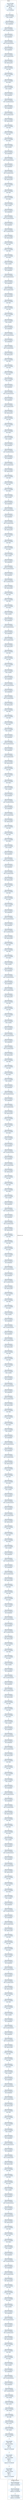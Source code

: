 digraph CLVizulayer {
compound=true
node [style=filled]
subgraph cluster_0 {
label = "clFinish()";
node_0[label="clEnqueueWriteBuffer\n
blocking = False\n
buffer = 0x71c044007b40\n
offset = 0\n
size = 28672\n
ptr = 0x71c045052080", color="aliceblue"];
node_1[label="clEnqueueNDRangeKernel\n
cl_kernel = 0x71c044005f30\n
name = in_transform", color="aliceblue"];
node_2[label="clEnqueueNDRangeKernel\n
cl_kernel = 0x71c044006110\n
name = XgemmBatched", color="aliceblue"];
node_3[label="clEnqueueNDRangeKernel\n
cl_kernel = 0x71c044006540\n
name = out_transform_fused_bn_in", color="aliceblue"];
node_4[label="clEnqueueNDRangeKernel\n
cl_kernel = 0x71c044006110\n
name = XgemmBatched", color="aliceblue"];
node_5[label="clEnqueueNDRangeKernel\n
cl_kernel = 0x71c044006540\n
name = out_transform_fused_bn_in", color="aliceblue"];
node_6[label="clEnqueueNDRangeKernel\n
cl_kernel = 0x71c044006110\n
name = XgemmBatched", color="aliceblue"];
node_7[label="clEnqueueNDRangeKernel\n
cl_kernel = 0x71c044006320\n
name = out_transform_fused_bn", color="aliceblue"];
node_8[label="clEnqueueNDRangeKernel\n
cl_kernel = 0x71c044006810\n
name = global_avg_pooling", color="aliceblue"];
node_9[label="clEnqueueNDRangeKernel\n
cl_kernel = 0x71c044006da0\n
name = Xgemv", color="aliceblue"];
node_10[label="clEnqueueNDRangeKernel\n
cl_kernel = 0x71c044006da0\n
name = Xgemv", color="aliceblue"];
node_11[label="clEnqueueNDRangeKernel\n
cl_kernel = 0x71c044006990\n
name = apply_se", color="aliceblue"];
node_12[label="clEnqueueNDRangeKernel\n
cl_kernel = 0x71c044005f30\n
name = in_transform", color="aliceblue"];
node_13[label="clEnqueueNDRangeKernel\n
cl_kernel = 0x71c044006110\n
name = XgemmBatched", color="aliceblue"];
node_14[label="clEnqueueNDRangeKernel\n
cl_kernel = 0x71c044006540\n
name = out_transform_fused_bn_in", color="aliceblue"];
node_15[label="clEnqueueNDRangeKernel\n
cl_kernel = 0x71c044006110\n
name = XgemmBatched", color="aliceblue"];
node_16[label="clEnqueueNDRangeKernel\n
cl_kernel = 0x71c044006320\n
name = out_transform_fused_bn", color="aliceblue"];
node_17[label="clEnqueueNDRangeKernel\n
cl_kernel = 0x71c044006810\n
name = global_avg_pooling", color="aliceblue"];
node_18[label="clEnqueueNDRangeKernel\n
cl_kernel = 0x71c044006da0\n
name = Xgemv", color="aliceblue"];
node_19[label="clEnqueueNDRangeKernel\n
cl_kernel = 0x71c044006da0\n
name = Xgemv", color="aliceblue"];
node_20[label="clEnqueueNDRangeKernel\n
cl_kernel = 0x71c044006990\n
name = apply_se", color="aliceblue"];
node_21[label="clEnqueueNDRangeKernel\n
cl_kernel = 0x71c044005f30\n
name = in_transform", color="aliceblue"];
node_22[label="clEnqueueNDRangeKernel\n
cl_kernel = 0x71c044006110\n
name = XgemmBatched", color="aliceblue"];
node_23[label="clEnqueueNDRangeKernel\n
cl_kernel = 0x71c044006540\n
name = out_transform_fused_bn_in", color="aliceblue"];
node_24[label="clEnqueueNDRangeKernel\n
cl_kernel = 0x71c044006110\n
name = XgemmBatched", color="aliceblue"];
node_25[label="clEnqueueNDRangeKernel\n
cl_kernel = 0x71c044006320\n
name = out_transform_fused_bn", color="aliceblue"];
node_26[label="clEnqueueNDRangeKernel\n
cl_kernel = 0x71c044006810\n
name = global_avg_pooling", color="aliceblue"];
node_27[label="clEnqueueNDRangeKernel\n
cl_kernel = 0x71c044006da0\n
name = Xgemv", color="aliceblue"];
node_28[label="clEnqueueNDRangeKernel\n
cl_kernel = 0x71c044006da0\n
name = Xgemv", color="aliceblue"];
node_29[label="clEnqueueNDRangeKernel\n
cl_kernel = 0x71c044006990\n
name = apply_se", color="aliceblue"];
node_30[label="clEnqueueNDRangeKernel\n
cl_kernel = 0x71c044005f30\n
name = in_transform", color="aliceblue"];
node_31[label="clEnqueueNDRangeKernel\n
cl_kernel = 0x71c044006110\n
name = XgemmBatched", color="aliceblue"];
node_32[label="clEnqueueNDRangeKernel\n
cl_kernel = 0x71c044006540\n
name = out_transform_fused_bn_in", color="aliceblue"];
node_33[label="clEnqueueNDRangeKernel\n
cl_kernel = 0x71c044006110\n
name = XgemmBatched", color="aliceblue"];
node_34[label="clEnqueueNDRangeKernel\n
cl_kernel = 0x71c044006320\n
name = out_transform_fused_bn", color="aliceblue"];
node_35[label="clEnqueueNDRangeKernel\n
cl_kernel = 0x71c044006810\n
name = global_avg_pooling", color="aliceblue"];
node_36[label="clEnqueueNDRangeKernel\n
cl_kernel = 0x71c044006da0\n
name = Xgemv", color="aliceblue"];
node_37[label="clEnqueueNDRangeKernel\n
cl_kernel = 0x71c044006da0\n
name = Xgemv", color="aliceblue"];
node_38[label="clEnqueueNDRangeKernel\n
cl_kernel = 0x71c044006990\n
name = apply_se", color="aliceblue"];
node_39[label="clEnqueueNDRangeKernel\n
cl_kernel = 0x71c044005f30\n
name = in_transform", color="aliceblue"];
node_40[label="clEnqueueNDRangeKernel\n
cl_kernel = 0x71c044006110\n
name = XgemmBatched", color="aliceblue"];
node_41[label="clEnqueueNDRangeKernel\n
cl_kernel = 0x71c044006540\n
name = out_transform_fused_bn_in", color="aliceblue"];
node_42[label="clEnqueueNDRangeKernel\n
cl_kernel = 0x71c044006110\n
name = XgemmBatched", color="aliceblue"];
node_43[label="clEnqueueNDRangeKernel\n
cl_kernel = 0x71c044006320\n
name = out_transform_fused_bn", color="aliceblue"];
node_44[label="clEnqueueNDRangeKernel\n
cl_kernel = 0x71c044006810\n
name = global_avg_pooling", color="aliceblue"];
node_45[label="clEnqueueNDRangeKernel\n
cl_kernel = 0x71c044006da0\n
name = Xgemv", color="aliceblue"];
node_46[label="clEnqueueNDRangeKernel\n
cl_kernel = 0x71c044006da0\n
name = Xgemv", color="aliceblue"];
node_47[label="clEnqueueNDRangeKernel\n
cl_kernel = 0x71c044006990\n
name = apply_se", color="aliceblue"];
node_48[label="clEnqueueNDRangeKernel\n
cl_kernel = 0x71c044005f30\n
name = in_transform", color="aliceblue"];
node_49[label="clEnqueueNDRangeKernel\n
cl_kernel = 0x71c044006110\n
name = XgemmBatched", color="aliceblue"];
node_50[label="clEnqueueNDRangeKernel\n
cl_kernel = 0x71c044006540\n
name = out_transform_fused_bn_in", color="aliceblue"];
node_51[label="clEnqueueNDRangeKernel\n
cl_kernel = 0x71c044006110\n
name = XgemmBatched", color="aliceblue"];
node_52[label="clEnqueueNDRangeKernel\n
cl_kernel = 0x71c044006320\n
name = out_transform_fused_bn", color="aliceblue"];
node_53[label="clEnqueueNDRangeKernel\n
cl_kernel = 0x71c044006810\n
name = global_avg_pooling", color="aliceblue"];
node_54[label="clEnqueueNDRangeKernel\n
cl_kernel = 0x71c044006da0\n
name = Xgemv", color="aliceblue"];
node_55[label="clEnqueueNDRangeKernel\n
cl_kernel = 0x71c044006da0\n
name = Xgemv", color="aliceblue"];
node_56[label="clEnqueueNDRangeKernel\n
cl_kernel = 0x71c044006990\n
name = apply_se", color="aliceblue"];
node_57[label="clEnqueueNDRangeKernel\n
cl_kernel = 0x71c044005f30\n
name = in_transform", color="aliceblue"];
node_58[label="clEnqueueNDRangeKernel\n
cl_kernel = 0x71c044006110\n
name = XgemmBatched", color="aliceblue"];
node_59[label="clEnqueueNDRangeKernel\n
cl_kernel = 0x71c044006540\n
name = out_transform_fused_bn_in", color="aliceblue"];
node_60[label="clEnqueueNDRangeKernel\n
cl_kernel = 0x71c044006110\n
name = XgemmBatched", color="aliceblue"];
node_61[label="clEnqueueNDRangeKernel\n
cl_kernel = 0x71c044006320\n
name = out_transform_fused_bn", color="aliceblue"];
node_62[label="clEnqueueNDRangeKernel\n
cl_kernel = 0x71c044006810\n
name = global_avg_pooling", color="aliceblue"];
node_63[label="clEnqueueNDRangeKernel\n
cl_kernel = 0x71c044006da0\n
name = Xgemv", color="aliceblue"];
node_64[label="clEnqueueNDRangeKernel\n
cl_kernel = 0x71c044006da0\n
name = Xgemv", color="aliceblue"];
node_65[label="clEnqueueNDRangeKernel\n
cl_kernel = 0x71c044006990\n
name = apply_se", color="aliceblue"];
node_66[label="clEnqueueNDRangeKernel\n
cl_kernel = 0x71c044005f30\n
name = in_transform", color="aliceblue"];
node_67[label="clEnqueueNDRangeKernel\n
cl_kernel = 0x71c044006110\n
name = XgemmBatched", color="aliceblue"];
node_68[label="clEnqueueNDRangeKernel\n
cl_kernel = 0x71c044006540\n
name = out_transform_fused_bn_in", color="aliceblue"];
node_69[label="clEnqueueNDRangeKernel\n
cl_kernel = 0x71c044006110\n
name = XgemmBatched", color="aliceblue"];
node_70[label="clEnqueueNDRangeKernel\n
cl_kernel = 0x71c044006320\n
name = out_transform_fused_bn", color="aliceblue"];
node_71[label="clEnqueueNDRangeKernel\n
cl_kernel = 0x71c044006810\n
name = global_avg_pooling", color="aliceblue"];
node_72[label="clEnqueueNDRangeKernel\n
cl_kernel = 0x71c044006da0\n
name = Xgemv", color="aliceblue"];
node_73[label="clEnqueueNDRangeKernel\n
cl_kernel = 0x71c044006da0\n
name = Xgemv", color="aliceblue"];
node_74[label="clEnqueueNDRangeKernel\n
cl_kernel = 0x71c044006990\n
name = apply_se", color="aliceblue"];
node_75[label="clEnqueueNDRangeKernel\n
cl_kernel = 0x71c044005f30\n
name = in_transform", color="aliceblue"];
node_76[label="clEnqueueNDRangeKernel\n
cl_kernel = 0x71c044006110\n
name = XgemmBatched", color="aliceblue"];
node_77[label="clEnqueueNDRangeKernel\n
cl_kernel = 0x71c044006540\n
name = out_transform_fused_bn_in", color="aliceblue"];
node_78[label="clEnqueueNDRangeKernel\n
cl_kernel = 0x71c044006110\n
name = XgemmBatched", color="aliceblue"];
node_79[label="clEnqueueNDRangeKernel\n
cl_kernel = 0x71c044006320\n
name = out_transform_fused_bn", color="aliceblue"];
node_80[label="clEnqueueNDRangeKernel\n
cl_kernel = 0x71c044006810\n
name = global_avg_pooling", color="aliceblue"];
node_81[label="clEnqueueNDRangeKernel\n
cl_kernel = 0x71c044006da0\n
name = Xgemv", color="aliceblue"];
node_82[label="clEnqueueNDRangeKernel\n
cl_kernel = 0x71c044006da0\n
name = Xgemv", color="aliceblue"];
node_83[label="clEnqueueNDRangeKernel\n
cl_kernel = 0x71c044006990\n
name = apply_se", color="aliceblue"];
node_84[label="clEnqueueNDRangeKernel\n
cl_kernel = 0x71c044005f30\n
name = in_transform", color="aliceblue"];
node_85[label="clEnqueueNDRangeKernel\n
cl_kernel = 0x71c044006110\n
name = XgemmBatched", color="aliceblue"];
node_86[label="clEnqueueNDRangeKernel\n
cl_kernel = 0x71c044006540\n
name = out_transform_fused_bn_in", color="aliceblue"];
node_87[label="clEnqueueNDRangeKernel\n
cl_kernel = 0x71c044006110\n
name = XgemmBatched", color="aliceblue"];
node_88[label="clEnqueueNDRangeKernel\n
cl_kernel = 0x71c044006320\n
name = out_transform_fused_bn", color="aliceblue"];
node_89[label="clEnqueueNDRangeKernel\n
cl_kernel = 0x71c044006810\n
name = global_avg_pooling", color="aliceblue"];
node_90[label="clEnqueueNDRangeKernel\n
cl_kernel = 0x71c044006da0\n
name = Xgemv", color="aliceblue"];
node_91[label="clEnqueueNDRangeKernel\n
cl_kernel = 0x71c044006da0\n
name = Xgemv", color="aliceblue"];
node_92[label="clEnqueueNDRangeKernel\n
cl_kernel = 0x71c044006990\n
name = apply_se", color="aliceblue"];
node_93[label="clEnqueueNDRangeKernel\n
cl_kernel = 0x71c044005f30\n
name = in_transform", color="aliceblue"];
node_94[label="clEnqueueNDRangeKernel\n
cl_kernel = 0x71c044006110\n
name = XgemmBatched", color="aliceblue"];
node_95[label="clEnqueueNDRangeKernel\n
cl_kernel = 0x71c044006540\n
name = out_transform_fused_bn_in", color="aliceblue"];
node_96[label="clEnqueueNDRangeKernel\n
cl_kernel = 0x71c044006110\n
name = XgemmBatched", color="aliceblue"];
node_97[label="clEnqueueNDRangeKernel\n
cl_kernel = 0x71c044006320\n
name = out_transform_fused_bn", color="aliceblue"];
node_98[label="clEnqueueNDRangeKernel\n
cl_kernel = 0x71c044006810\n
name = global_avg_pooling", color="aliceblue"];
node_99[label="clEnqueueNDRangeKernel\n
cl_kernel = 0x71c044006da0\n
name = Xgemv", color="aliceblue"];
node_100[label="clEnqueueNDRangeKernel\n
cl_kernel = 0x71c044006da0\n
name = Xgemv", color="aliceblue"];
node_101[label="clEnqueueNDRangeKernel\n
cl_kernel = 0x71c044006990\n
name = apply_se", color="aliceblue"];
node_102[label="clEnqueueNDRangeKernel\n
cl_kernel = 0x71c044005f30\n
name = in_transform", color="aliceblue"];
node_103[label="clEnqueueNDRangeKernel\n
cl_kernel = 0x71c044006110\n
name = XgemmBatched", color="aliceblue"];
node_104[label="clEnqueueNDRangeKernel\n
cl_kernel = 0x71c044006540\n
name = out_transform_fused_bn_in", color="aliceblue"];
node_105[label="clEnqueueNDRangeKernel\n
cl_kernel = 0x71c044006110\n
name = XgemmBatched", color="aliceblue"];
node_106[label="clEnqueueNDRangeKernel\n
cl_kernel = 0x71c044006320\n
name = out_transform_fused_bn", color="aliceblue"];
node_107[label="clEnqueueNDRangeKernel\n
cl_kernel = 0x71c044006810\n
name = global_avg_pooling", color="aliceblue"];
node_108[label="clEnqueueNDRangeKernel\n
cl_kernel = 0x71c044006da0\n
name = Xgemv", color="aliceblue"];
node_109[label="clEnqueueNDRangeKernel\n
cl_kernel = 0x71c044006da0\n
name = Xgemv", color="aliceblue"];
node_110[label="clEnqueueNDRangeKernel\n
cl_kernel = 0x71c044006990\n
name = apply_se", color="aliceblue"];
node_111[label="clEnqueueNDRangeKernel\n
cl_kernel = 0x71c044005f30\n
name = in_transform", color="aliceblue"];
node_112[label="clEnqueueNDRangeKernel\n
cl_kernel = 0x71c044006110\n
name = XgemmBatched", color="aliceblue"];
node_113[label="clEnqueueNDRangeKernel\n
cl_kernel = 0x71c044006540\n
name = out_transform_fused_bn_in", color="aliceblue"];
node_114[label="clEnqueueNDRangeKernel\n
cl_kernel = 0x71c044006110\n
name = XgemmBatched", color="aliceblue"];
node_115[label="clEnqueueNDRangeKernel\n
cl_kernel = 0x71c044006320\n
name = out_transform_fused_bn", color="aliceblue"];
node_116[label="clEnqueueNDRangeKernel\n
cl_kernel = 0x71c044006810\n
name = global_avg_pooling", color="aliceblue"];
node_117[label="clEnqueueNDRangeKernel\n
cl_kernel = 0x71c044006da0\n
name = Xgemv", color="aliceblue"];
node_118[label="clEnqueueNDRangeKernel\n
cl_kernel = 0x71c044006da0\n
name = Xgemv", color="aliceblue"];
node_119[label="clEnqueueNDRangeKernel\n
cl_kernel = 0x71c044006990\n
name = apply_se", color="aliceblue"];
node_120[label="clEnqueueNDRangeKernel\n
cl_kernel = 0x71c044005f30\n
name = in_transform", color="aliceblue"];
node_121[label="clEnqueueNDRangeKernel\n
cl_kernel = 0x71c044006110\n
name = XgemmBatched", color="aliceblue"];
node_122[label="clEnqueueNDRangeKernel\n
cl_kernel = 0x71c044006540\n
name = out_transform_fused_bn_in", color="aliceblue"];
node_123[label="clEnqueueNDRangeKernel\n
cl_kernel = 0x71c044006110\n
name = XgemmBatched", color="aliceblue"];
node_124[label="clEnqueueNDRangeKernel\n
cl_kernel = 0x71c044006320\n
name = out_transform_fused_bn", color="aliceblue"];
node_125[label="clEnqueueNDRangeKernel\n
cl_kernel = 0x71c044006810\n
name = global_avg_pooling", color="aliceblue"];
node_126[label="clEnqueueNDRangeKernel\n
cl_kernel = 0x71c044006da0\n
name = Xgemv", color="aliceblue"];
node_127[label="clEnqueueNDRangeKernel\n
cl_kernel = 0x71c044006da0\n
name = Xgemv", color="aliceblue"];
node_128[label="clEnqueueNDRangeKernel\n
cl_kernel = 0x71c044006990\n
name = apply_se", color="aliceblue"];
node_129[label="clEnqueueNDRangeKernel\n
cl_kernel = 0x71c044005f30\n
name = in_transform", color="aliceblue"];
node_130[label="clEnqueueNDRangeKernel\n
cl_kernel = 0x71c044006110\n
name = XgemmBatched", color="aliceblue"];
node_131[label="clEnqueueNDRangeKernel\n
cl_kernel = 0x71c044006540\n
name = out_transform_fused_bn_in", color="aliceblue"];
node_132[label="clEnqueueNDRangeKernel\n
cl_kernel = 0x71c044006110\n
name = XgemmBatched", color="aliceblue"];
node_133[label="clEnqueueNDRangeKernel\n
cl_kernel = 0x71c044006320\n
name = out_transform_fused_bn", color="aliceblue"];
node_134[label="clEnqueueNDRangeKernel\n
cl_kernel = 0x71c044006810\n
name = global_avg_pooling", color="aliceblue"];
node_135[label="clEnqueueNDRangeKernel\n
cl_kernel = 0x71c044006da0\n
name = Xgemv", color="aliceblue"];
node_136[label="clEnqueueNDRangeKernel\n
cl_kernel = 0x71c044006da0\n
name = Xgemv", color="aliceblue"];
node_137[label="clEnqueueNDRangeKernel\n
cl_kernel = 0x71c044006990\n
name = apply_se", color="aliceblue"];
node_138[label="clEnqueueNDRangeKernel\n
cl_kernel = 0x71c044005f30\n
name = in_transform", color="aliceblue"];
node_139[label="clEnqueueNDRangeKernel\n
cl_kernel = 0x71c044006110\n
name = XgemmBatched", color="aliceblue"];
node_140[label="clEnqueueNDRangeKernel\n
cl_kernel = 0x71c044006540\n
name = out_transform_fused_bn_in", color="aliceblue"];
node_141[label="clEnqueueNDRangeKernel\n
cl_kernel = 0x71c044006110\n
name = XgemmBatched", color="aliceblue"];
node_142[label="clEnqueueNDRangeKernel\n
cl_kernel = 0x71c044006320\n
name = out_transform_fused_bn", color="aliceblue"];
node_143[label="clEnqueueNDRangeKernel\n
cl_kernel = 0x71c044006810\n
name = global_avg_pooling", color="aliceblue"];
node_144[label="clEnqueueNDRangeKernel\n
cl_kernel = 0x71c044006da0\n
name = Xgemv", color="aliceblue"];
node_145[label="clEnqueueNDRangeKernel\n
cl_kernel = 0x71c044006da0\n
name = Xgemv", color="aliceblue"];
node_146[label="clEnqueueNDRangeKernel\n
cl_kernel = 0x71c044006990\n
name = apply_se", color="aliceblue"];
node_147[label="clEnqueueNDRangeKernel\n
cl_kernel = 0x71c044005f30\n
name = in_transform", color="aliceblue"];
node_148[label="clEnqueueNDRangeKernel\n
cl_kernel = 0x71c044006110\n
name = XgemmBatched", color="aliceblue"];
node_149[label="clEnqueueNDRangeKernel\n
cl_kernel = 0x71c044006540\n
name = out_transform_fused_bn_in", color="aliceblue"];
node_150[label="clEnqueueNDRangeKernel\n
cl_kernel = 0x71c044006110\n
name = XgemmBatched", color="aliceblue"];
node_151[label="clEnqueueNDRangeKernel\n
cl_kernel = 0x71c044006320\n
name = out_transform_fused_bn", color="aliceblue"];
node_152[label="clEnqueueNDRangeKernel\n
cl_kernel = 0x71c044006810\n
name = global_avg_pooling", color="aliceblue"];
node_153[label="clEnqueueNDRangeKernel\n
cl_kernel = 0x71c044006da0\n
name = Xgemv", color="aliceblue"];
node_154[label="clEnqueueNDRangeKernel\n
cl_kernel = 0x71c044006da0\n
name = Xgemv", color="aliceblue"];
node_155[label="clEnqueueNDRangeKernel\n
cl_kernel = 0x71c044006990\n
name = apply_se", color="aliceblue"];
node_156[label="clEnqueueNDRangeKernel\n
cl_kernel = 0x71c044005f30\n
name = in_transform", color="aliceblue"];
node_157[label="clEnqueueNDRangeKernel\n
cl_kernel = 0x71c044006110\n
name = XgemmBatched", color="aliceblue"];
node_158[label="clEnqueueNDRangeKernel\n
cl_kernel = 0x71c044006540\n
name = out_transform_fused_bn_in", color="aliceblue"];
node_159[label="clEnqueueNDRangeKernel\n
cl_kernel = 0x71c044006110\n
name = XgemmBatched", color="aliceblue"];
node_160[label="clEnqueueNDRangeKernel\n
cl_kernel = 0x71c044006320\n
name = out_transform_fused_bn", color="aliceblue"];
node_161[label="clEnqueueNDRangeKernel\n
cl_kernel = 0x71c044006810\n
name = global_avg_pooling", color="aliceblue"];
node_162[label="clEnqueueNDRangeKernel\n
cl_kernel = 0x71c044006da0\n
name = Xgemv", color="aliceblue"];
node_163[label="clEnqueueNDRangeKernel\n
cl_kernel = 0x71c044006da0\n
name = Xgemv", color="aliceblue"];
node_164[label="clEnqueueNDRangeKernel\n
cl_kernel = 0x71c044006990\n
name = apply_se", color="aliceblue"];
node_165[label="clEnqueueNDRangeKernel\n
cl_kernel = 0x71c044005f30\n
name = in_transform", color="aliceblue"];
node_166[label="clEnqueueNDRangeKernel\n
cl_kernel = 0x71c044006110\n
name = XgemmBatched", color="aliceblue"];
node_167[label="clEnqueueNDRangeKernel\n
cl_kernel = 0x71c044006540\n
name = out_transform_fused_bn_in", color="aliceblue"];
node_168[label="clEnqueueNDRangeKernel\n
cl_kernel = 0x71c044006110\n
name = XgemmBatched", color="aliceblue"];
node_169[label="clEnqueueNDRangeKernel\n
cl_kernel = 0x71c044006320\n
name = out_transform_fused_bn", color="aliceblue"];
node_170[label="clEnqueueNDRangeKernel\n
cl_kernel = 0x71c044006810\n
name = global_avg_pooling", color="aliceblue"];
node_171[label="clEnqueueNDRangeKernel\n
cl_kernel = 0x71c044006da0\n
name = Xgemv", color="aliceblue"];
node_172[label="clEnqueueNDRangeKernel\n
cl_kernel = 0x71c044006da0\n
name = Xgemv", color="aliceblue"];
node_173[label="clEnqueueNDRangeKernel\n
cl_kernel = 0x71c044006990\n
name = apply_se", color="aliceblue"];
node_174[label="clEnqueueNDRangeKernel\n
cl_kernel = 0x71c044005f30\n
name = in_transform", color="aliceblue"];
node_175[label="clEnqueueNDRangeKernel\n
cl_kernel = 0x71c044006110\n
name = XgemmBatched", color="aliceblue"];
node_176[label="clEnqueueNDRangeKernel\n
cl_kernel = 0x71c044006540\n
name = out_transform_fused_bn_in", color="aliceblue"];
node_177[label="clEnqueueNDRangeKernel\n
cl_kernel = 0x71c044006110\n
name = XgemmBatched", color="aliceblue"];
node_178[label="clEnqueueNDRangeKernel\n
cl_kernel = 0x71c044006320\n
name = out_transform_fused_bn", color="aliceblue"];
node_179[label="clEnqueueNDRangeKernel\n
cl_kernel = 0x71c044006810\n
name = global_avg_pooling", color="aliceblue"];
node_180[label="clEnqueueNDRangeKernel\n
cl_kernel = 0x71c044006da0\n
name = Xgemv", color="aliceblue"];
node_181[label="clEnqueueNDRangeKernel\n
cl_kernel = 0x71c044006da0\n
name = Xgemv", color="aliceblue"];
node_182[label="clEnqueueNDRangeKernel\n
cl_kernel = 0x71c044006990\n
name = apply_se", color="aliceblue"];
node_183[label="clEnqueueNDRangeKernel\n
cl_kernel = 0x71c044005f30\n
name = in_transform", color="aliceblue"];
node_184[label="clEnqueueNDRangeKernel\n
cl_kernel = 0x71c044006110\n
name = XgemmBatched", color="aliceblue"];
node_185[label="clEnqueueNDRangeKernel\n
cl_kernel = 0x71c044006540\n
name = out_transform_fused_bn_in", color="aliceblue"];
node_186[label="clEnqueueNDRangeKernel\n
cl_kernel = 0x71c044006110\n
name = XgemmBatched", color="aliceblue"];
node_187[label="clEnqueueNDRangeKernel\n
cl_kernel = 0x71c044006320\n
name = out_transform_fused_bn", color="aliceblue"];
node_188[label="clEnqueueNDRangeKernel\n
cl_kernel = 0x71c044006810\n
name = global_avg_pooling", color="aliceblue"];
node_189[label="clEnqueueNDRangeKernel\n
cl_kernel = 0x71c044006da0\n
name = Xgemv", color="aliceblue"];
node_190[label="clEnqueueNDRangeKernel\n
cl_kernel = 0x71c044006da0\n
name = Xgemv", color="aliceblue"];
node_191[label="clEnqueueNDRangeKernel\n
cl_kernel = 0x71c044006990\n
name = apply_se", color="aliceblue"];
node_192[label="clEnqueueNDRangeKernel\n
cl_kernel = 0x71c044005f30\n
name = in_transform", color="aliceblue"];
node_193[label="clEnqueueNDRangeKernel\n
cl_kernel = 0x71c044006110\n
name = XgemmBatched", color="aliceblue"];
node_194[label="clEnqueueNDRangeKernel\n
cl_kernel = 0x71c044006540\n
name = out_transform_fused_bn_in", color="aliceblue"];
node_195[label="clEnqueueNDRangeKernel\n
cl_kernel = 0x71c044006110\n
name = XgemmBatched", color="aliceblue"];
node_196[label="clEnqueueNDRangeKernel\n
cl_kernel = 0x71c044006320\n
name = out_transform_fused_bn", color="aliceblue"];
node_197[label="clEnqueueNDRangeKernel\n
cl_kernel = 0x71c044006810\n
name = global_avg_pooling", color="aliceblue"];
node_198[label="clEnqueueNDRangeKernel\n
cl_kernel = 0x71c044006da0\n
name = Xgemv", color="aliceblue"];
node_199[label="clEnqueueNDRangeKernel\n
cl_kernel = 0x71c044006da0\n
name = Xgemv", color="aliceblue"];
node_200[label="clEnqueueNDRangeKernel\n
cl_kernel = 0x71c044006990\n
name = apply_se", color="aliceblue"];
node_201[label="clEnqueueNDRangeKernel\n
cl_kernel = 0x71c044005f30\n
name = in_transform", color="aliceblue"];
node_202[label="clEnqueueNDRangeKernel\n
cl_kernel = 0x71c044006110\n
name = XgemmBatched", color="aliceblue"];
node_203[label="clEnqueueNDRangeKernel\n
cl_kernel = 0x71c044006540\n
name = out_transform_fused_bn_in", color="aliceblue"];
node_204[label="clEnqueueNDRangeKernel\n
cl_kernel = 0x71c044006110\n
name = XgemmBatched", color="aliceblue"];
node_205[label="clEnqueueNDRangeKernel\n
cl_kernel = 0x71c044006320\n
name = out_transform_fused_bn", color="aliceblue"];
node_206[label="clEnqueueNDRangeKernel\n
cl_kernel = 0x71c044006810\n
name = global_avg_pooling", color="aliceblue"];
node_207[label="clEnqueueNDRangeKernel\n
cl_kernel = 0x71c044006da0\n
name = Xgemv", color="aliceblue"];
node_208[label="clEnqueueNDRangeKernel\n
cl_kernel = 0x71c044006da0\n
name = Xgemv", color="aliceblue"];
node_209[label="clEnqueueNDRangeKernel\n
cl_kernel = 0x71c044006990\n
name = apply_se", color="aliceblue"];
node_210[label="clEnqueueNDRangeKernel\n
cl_kernel = 0x71c044005f30\n
name = in_transform", color="aliceblue"];
node_211[label="clEnqueueNDRangeKernel\n
cl_kernel = 0x71c044006110\n
name = XgemmBatched", color="aliceblue"];
node_212[label="clEnqueueNDRangeKernel\n
cl_kernel = 0x71c044006540\n
name = out_transform_fused_bn_in", color="aliceblue"];
node_213[label="clEnqueueNDRangeKernel\n
cl_kernel = 0x71c044006110\n
name = XgemmBatched", color="aliceblue"];
node_214[label="clEnqueueNDRangeKernel\n
cl_kernel = 0x71c044006320\n
name = out_transform_fused_bn", color="aliceblue"];
node_215[label="clEnqueueNDRangeKernel\n
cl_kernel = 0x71c044006810\n
name = global_avg_pooling", color="aliceblue"];
node_216[label="clEnqueueNDRangeKernel\n
cl_kernel = 0x71c044006da0\n
name = Xgemv", color="aliceblue"];
node_217[label="clEnqueueNDRangeKernel\n
cl_kernel = 0x71c044006da0\n
name = Xgemv", color="aliceblue"];
node_218[label="clEnqueueNDRangeKernel\n
cl_kernel = 0x71c044006990\n
name = apply_se", color="aliceblue"];
node_219[label="clEnqueueNDRangeKernel\n
cl_kernel = 0x71c044005f30\n
name = in_transform", color="aliceblue"];
node_220[label="clEnqueueNDRangeKernel\n
cl_kernel = 0x71c044006110\n
name = XgemmBatched", color="aliceblue"];
node_221[label="clEnqueueNDRangeKernel\n
cl_kernel = 0x71c044006540\n
name = out_transform_fused_bn_in", color="aliceblue"];
node_222[label="clEnqueueNDRangeKernel\n
cl_kernel = 0x71c044006110\n
name = XgemmBatched", color="aliceblue"];
node_223[label="clEnqueueNDRangeKernel\n
cl_kernel = 0x71c044006320\n
name = out_transform_fused_bn", color="aliceblue"];
node_224[label="clEnqueueNDRangeKernel\n
cl_kernel = 0x71c044006810\n
name = global_avg_pooling", color="aliceblue"];
node_225[label="clEnqueueNDRangeKernel\n
cl_kernel = 0x71c044006da0\n
name = Xgemv", color="aliceblue"];
node_226[label="clEnqueueNDRangeKernel\n
cl_kernel = 0x71c044006da0\n
name = Xgemv", color="aliceblue"];
node_227[label="clEnqueueNDRangeKernel\n
cl_kernel = 0x71c044006990\n
name = apply_se", color="aliceblue"];
node_228[label="clEnqueueNDRangeKernel\n
cl_kernel = 0x71c044005f30\n
name = in_transform", color="aliceblue"];
node_229[label="clEnqueueNDRangeKernel\n
cl_kernel = 0x71c044006110\n
name = XgemmBatched", color="aliceblue"];
node_230[label="clEnqueueNDRangeKernel\n
cl_kernel = 0x71c044006540\n
name = out_transform_fused_bn_in", color="aliceblue"];
node_231[label="clEnqueueNDRangeKernel\n
cl_kernel = 0x71c044006110\n
name = XgemmBatched", color="aliceblue"];
node_232[label="clEnqueueNDRangeKernel\n
cl_kernel = 0x71c044006320\n
name = out_transform_fused_bn", color="aliceblue"];
node_233[label="clEnqueueNDRangeKernel\n
cl_kernel = 0x71c044006810\n
name = global_avg_pooling", color="aliceblue"];
node_234[label="clEnqueueNDRangeKernel\n
cl_kernel = 0x71c044006da0\n
name = Xgemv", color="aliceblue"];
node_235[label="clEnqueueNDRangeKernel\n
cl_kernel = 0x71c044006da0\n
name = Xgemv", color="aliceblue"];
node_236[label="clEnqueueNDRangeKernel\n
cl_kernel = 0x71c044006990\n
name = apply_se", color="aliceblue"];
node_237[label="clEnqueueNDRangeKernel\n
cl_kernel = 0x71c044005f30\n
name = in_transform", color="aliceblue"];
node_238[label="clEnqueueNDRangeKernel\n
cl_kernel = 0x71c044006110\n
name = XgemmBatched", color="aliceblue"];
node_239[label="clEnqueueNDRangeKernel\n
cl_kernel = 0x71c044006540\n
name = out_transform_fused_bn_in", color="aliceblue"];
node_240[label="clEnqueueNDRangeKernel\n
cl_kernel = 0x71c044006110\n
name = XgemmBatched", color="aliceblue"];
node_241[label="clEnqueueNDRangeKernel\n
cl_kernel = 0x71c044006320\n
name = out_transform_fused_bn", color="aliceblue"];
node_242[label="clEnqueueNDRangeKernel\n
cl_kernel = 0x71c044006810\n
name = global_avg_pooling", color="aliceblue"];
node_243[label="clEnqueueNDRangeKernel\n
cl_kernel = 0x71c044006da0\n
name = Xgemv", color="aliceblue"];
node_244[label="clEnqueueNDRangeKernel\n
cl_kernel = 0x71c044006da0\n
name = Xgemv", color="aliceblue"];
node_245[label="clEnqueueNDRangeKernel\n
cl_kernel = 0x71c044006990\n
name = apply_se", color="aliceblue"];
node_246[label="clEnqueueNDRangeKernel\n
cl_kernel = 0x71c044005f30\n
name = in_transform", color="aliceblue"];
node_247[label="clEnqueueNDRangeKernel\n
cl_kernel = 0x71c044006110\n
name = XgemmBatched", color="aliceblue"];
node_248[label="clEnqueueNDRangeKernel\n
cl_kernel = 0x71c044006540\n
name = out_transform_fused_bn_in", color="aliceblue"];
node_249[label="clEnqueueNDRangeKernel\n
cl_kernel = 0x71c044006110\n
name = XgemmBatched", color="aliceblue"];
node_250[label="clEnqueueNDRangeKernel\n
cl_kernel = 0x71c044006320\n
name = out_transform_fused_bn", color="aliceblue"];
node_251[label="clEnqueueNDRangeKernel\n
cl_kernel = 0x71c044006810\n
name = global_avg_pooling", color="aliceblue"];
node_252[label="clEnqueueNDRangeKernel\n
cl_kernel = 0x71c044006da0\n
name = Xgemv", color="aliceblue"];
node_253[label="clEnqueueNDRangeKernel\n
cl_kernel = 0x71c044006da0\n
name = Xgemv", color="aliceblue"];
node_254[label="clEnqueueNDRangeKernel\n
cl_kernel = 0x71c044006990\n
name = apply_se", color="aliceblue"];
node_255[label="clEnqueueNDRangeKernel\n
cl_kernel = 0x71c044005f30\n
name = in_transform", color="aliceblue"];
node_256[label="clEnqueueNDRangeKernel\n
cl_kernel = 0x71c044006110\n
name = XgemmBatched", color="aliceblue"];
node_257[label="clEnqueueNDRangeKernel\n
cl_kernel = 0x71c044006540\n
name = out_transform_fused_bn_in", color="aliceblue"];
node_258[label="clEnqueueNDRangeKernel\n
cl_kernel = 0x71c044006110\n
name = XgemmBatched", color="aliceblue"];
node_259[label="clEnqueueNDRangeKernel\n
cl_kernel = 0x71c044006320\n
name = out_transform_fused_bn", color="aliceblue"];
node_260[label="clEnqueueNDRangeKernel\n
cl_kernel = 0x71c044006810\n
name = global_avg_pooling", color="aliceblue"];
node_261[label="clEnqueueNDRangeKernel\n
cl_kernel = 0x71c044006da0\n
name = Xgemv", color="aliceblue"];
node_262[label="clEnqueueNDRangeKernel\n
cl_kernel = 0x71c044006da0\n
name = Xgemv", color="aliceblue"];
node_263[label="clEnqueueNDRangeKernel\n
cl_kernel = 0x71c044006990\n
name = apply_se", color="aliceblue"];
node_264[label="clEnqueueNDRangeKernel\n
cl_kernel = 0x71c044005f30\n
name = in_transform", color="aliceblue"];
node_265[label="clEnqueueNDRangeKernel\n
cl_kernel = 0x71c044006110\n
name = XgemmBatched", color="aliceblue"];
node_266[label="clEnqueueNDRangeKernel\n
cl_kernel = 0x71c044006540\n
name = out_transform_fused_bn_in", color="aliceblue"];
node_267[label="clEnqueueNDRangeKernel\n
cl_kernel = 0x71c044006110\n
name = XgemmBatched", color="aliceblue"];
node_268[label="clEnqueueNDRangeKernel\n
cl_kernel = 0x71c044006320\n
name = out_transform_fused_bn", color="aliceblue"];
node_269[label="clEnqueueNDRangeKernel\n
cl_kernel = 0x71c044006810\n
name = global_avg_pooling", color="aliceblue"];
node_270[label="clEnqueueNDRangeKernel\n
cl_kernel = 0x71c044006da0\n
name = Xgemv", color="aliceblue"];
node_271[label="clEnqueueNDRangeKernel\n
cl_kernel = 0x71c044006da0\n
name = Xgemv", color="aliceblue"];
node_272[label="clEnqueueNDRangeKernel\n
cl_kernel = 0x71c044006990\n
name = apply_se", color="aliceblue"];
node_273[label="clEnqueueNDRangeKernel\n
cl_kernel = 0x71c044005f30\n
name = in_transform", color="aliceblue"];
node_274[label="clEnqueueNDRangeKernel\n
cl_kernel = 0x71c044006110\n
name = XgemmBatched", color="aliceblue"];
node_275[label="clEnqueueNDRangeKernel\n
cl_kernel = 0x71c044006540\n
name = out_transform_fused_bn_in", color="aliceblue"];
node_276[label="clEnqueueNDRangeKernel\n
cl_kernel = 0x71c044006110\n
name = XgemmBatched", color="aliceblue"];
node_277[label="clEnqueueNDRangeKernel\n
cl_kernel = 0x71c044006320\n
name = out_transform_fused_bn", color="aliceblue"];
node_278[label="clEnqueueNDRangeKernel\n
cl_kernel = 0x71c044006810\n
name = global_avg_pooling", color="aliceblue"];
node_279[label="clEnqueueNDRangeKernel\n
cl_kernel = 0x71c044006da0\n
name = Xgemv", color="aliceblue"];
node_280[label="clEnqueueNDRangeKernel\n
cl_kernel = 0x71c044006da0\n
name = Xgemv", color="aliceblue"];
node_281[label="clEnqueueNDRangeKernel\n
cl_kernel = 0x71c044006990\n
name = apply_se", color="aliceblue"];
node_282[label="clEnqueueNDRangeKernel\n
cl_kernel = 0x71c044005f30\n
name = in_transform", color="aliceblue"];
node_283[label="clEnqueueNDRangeKernel\n
cl_kernel = 0x71c044006110\n
name = XgemmBatched", color="aliceblue"];
node_284[label="clEnqueueNDRangeKernel\n
cl_kernel = 0x71c044006540\n
name = out_transform_fused_bn_in", color="aliceblue"];
node_285[label="clEnqueueNDRangeKernel\n
cl_kernel = 0x71c044006110\n
name = XgemmBatched", color="aliceblue"];
node_286[label="clEnqueueNDRangeKernel\n
cl_kernel = 0x71c044006320\n
name = out_transform_fused_bn", color="aliceblue"];
node_287[label="clEnqueueNDRangeKernel\n
cl_kernel = 0x71c044006810\n
name = global_avg_pooling", color="aliceblue"];
node_288[label="clEnqueueNDRangeKernel\n
cl_kernel = 0x71c044006da0\n
name = Xgemv", color="aliceblue"];
node_289[label="clEnqueueNDRangeKernel\n
cl_kernel = 0x71c044006da0\n
name = Xgemv", color="aliceblue"];
node_290[label="clEnqueueNDRangeKernel\n
cl_kernel = 0x71c044006990\n
name = apply_se", color="aliceblue"];
node_291[label="clEnqueueNDRangeKernel\n
cl_kernel = 0x71c044005f30\n
name = in_transform", color="aliceblue"];
node_292[label="clEnqueueNDRangeKernel\n
cl_kernel = 0x71c044006110\n
name = XgemmBatched", color="aliceblue"];
node_293[label="clEnqueueNDRangeKernel\n
cl_kernel = 0x71c044006540\n
name = out_transform_fused_bn_in", color="aliceblue"];
node_294[label="clEnqueueNDRangeKernel\n
cl_kernel = 0x71c044006110\n
name = XgemmBatched", color="aliceblue"];
node_295[label="clEnqueueNDRangeKernel\n
cl_kernel = 0x71c044006320\n
name = out_transform_fused_bn", color="aliceblue"];
node_296[label="clEnqueueNDRangeKernel\n
cl_kernel = 0x71c044006810\n
name = global_avg_pooling", color="aliceblue"];
node_297[label="clEnqueueNDRangeKernel\n
cl_kernel = 0x71c044006da0\n
name = Xgemv", color="aliceblue"];
node_298[label="clEnqueueNDRangeKernel\n
cl_kernel = 0x71c044006da0\n
name = Xgemv", color="aliceblue"];
node_299[label="clEnqueueNDRangeKernel\n
cl_kernel = 0x71c044006990\n
name = apply_se", color="aliceblue"];
node_300[label="clEnqueueNDRangeKernel\n
cl_kernel = 0x71c044005f30\n
name = in_transform", color="aliceblue"];
node_301[label="clEnqueueNDRangeKernel\n
cl_kernel = 0x71c044006110\n
name = XgemmBatched", color="aliceblue"];
node_302[label="clEnqueueNDRangeKernel\n
cl_kernel = 0x71c044006540\n
name = out_transform_fused_bn_in", color="aliceblue"];
node_303[label="clEnqueueNDRangeKernel\n
cl_kernel = 0x71c044006110\n
name = XgemmBatched", color="aliceblue"];
node_304[label="clEnqueueNDRangeKernel\n
cl_kernel = 0x71c044006320\n
name = out_transform_fused_bn", color="aliceblue"];
node_305[label="clEnqueueNDRangeKernel\n
cl_kernel = 0x71c044006810\n
name = global_avg_pooling", color="aliceblue"];
node_306[label="clEnqueueNDRangeKernel\n
cl_kernel = 0x71c044006da0\n
name = Xgemv", color="aliceblue"];
node_307[label="clEnqueueNDRangeKernel\n
cl_kernel = 0x71c044006da0\n
name = Xgemv", color="aliceblue"];
node_308[label="clEnqueueNDRangeKernel\n
cl_kernel = 0x71c044006990\n
name = apply_se", color="aliceblue"];
node_309[label="clEnqueueNDRangeKernel\n
cl_kernel = 0x71c044005f30\n
name = in_transform", color="aliceblue"];
node_310[label="clEnqueueNDRangeKernel\n
cl_kernel = 0x71c044006110\n
name = XgemmBatched", color="aliceblue"];
node_311[label="clEnqueueNDRangeKernel\n
cl_kernel = 0x71c044006540\n
name = out_transform_fused_bn_in", color="aliceblue"];
node_312[label="clEnqueueNDRangeKernel\n
cl_kernel = 0x71c044006110\n
name = XgemmBatched", color="aliceblue"];
node_313[label="clEnqueueNDRangeKernel\n
cl_kernel = 0x71c044006320\n
name = out_transform_fused_bn", color="aliceblue"];
node_314[label="clEnqueueNDRangeKernel\n
cl_kernel = 0x71c044006810\n
name = global_avg_pooling", color="aliceblue"];
node_315[label="clEnqueueNDRangeKernel\n
cl_kernel = 0x71c044006da0\n
name = Xgemv", color="aliceblue"];
node_316[label="clEnqueueNDRangeKernel\n
cl_kernel = 0x71c044006da0\n
name = Xgemv", color="aliceblue"];
node_317[label="clEnqueueNDRangeKernel\n
cl_kernel = 0x71c044006990\n
name = apply_se", color="aliceblue"];
node_318[label="clEnqueueNDRangeKernel\n
cl_kernel = 0x71c044005f30\n
name = in_transform", color="aliceblue"];
node_319[label="clEnqueueNDRangeKernel\n
cl_kernel = 0x71c044006110\n
name = XgemmBatched", color="aliceblue"];
node_320[label="clEnqueueNDRangeKernel\n
cl_kernel = 0x71c044006540\n
name = out_transform_fused_bn_in", color="aliceblue"];
node_321[label="clEnqueueNDRangeKernel\n
cl_kernel = 0x71c044006110\n
name = XgemmBatched", color="aliceblue"];
node_322[label="clEnqueueNDRangeKernel\n
cl_kernel = 0x71c044006320\n
name = out_transform_fused_bn", color="aliceblue"];
node_323[label="clEnqueueNDRangeKernel\n
cl_kernel = 0x71c044006810\n
name = global_avg_pooling", color="aliceblue"];
node_324[label="clEnqueueNDRangeKernel\n
cl_kernel = 0x71c044006da0\n
name = Xgemv", color="aliceblue"];
node_325[label="clEnqueueNDRangeKernel\n
cl_kernel = 0x71c044006da0\n
name = Xgemv", color="aliceblue"];
node_326[label="clEnqueueNDRangeKernel\n
cl_kernel = 0x71c044006990\n
name = apply_se", color="aliceblue"];
node_327[label="clEnqueueNDRangeKernel\n
cl_kernel = 0x71c044005f30\n
name = in_transform", color="aliceblue"];
node_328[label="clEnqueueNDRangeKernel\n
cl_kernel = 0x71c044006110\n
name = XgemmBatched", color="aliceblue"];
node_329[label="clEnqueueNDRangeKernel\n
cl_kernel = 0x71c044006540\n
name = out_transform_fused_bn_in", color="aliceblue"];
node_330[label="clEnqueueNDRangeKernel\n
cl_kernel = 0x71c044006110\n
name = XgemmBatched", color="aliceblue"];
node_331[label="clEnqueueNDRangeKernel\n
cl_kernel = 0x71c044006320\n
name = out_transform_fused_bn", color="aliceblue"];
node_332[label="clEnqueueNDRangeKernel\n
cl_kernel = 0x71c044006810\n
name = global_avg_pooling", color="aliceblue"];
node_333[label="clEnqueueNDRangeKernel\n
cl_kernel = 0x71c044006da0\n
name = Xgemv", color="aliceblue"];
node_334[label="clEnqueueNDRangeKernel\n
cl_kernel = 0x71c044006da0\n
name = Xgemv", color="aliceblue"];
node_335[label="clEnqueueNDRangeKernel\n
cl_kernel = 0x71c044006990\n
name = apply_se", color="aliceblue"];
node_336[label="clEnqueueNDRangeKernel\n
cl_kernel = 0x71c044005f30\n
name = in_transform", color="aliceblue"];
node_337[label="clEnqueueNDRangeKernel\n
cl_kernel = 0x71c044006110\n
name = XgemmBatched", color="aliceblue"];
node_338[label="clEnqueueNDRangeKernel\n
cl_kernel = 0x71c044006540\n
name = out_transform_fused_bn_in", color="aliceblue"];
node_339[label="clEnqueueNDRangeKernel\n
cl_kernel = 0x71c044006110\n
name = XgemmBatched", color="aliceblue"];
node_340[label="clEnqueueNDRangeKernel\n
cl_kernel = 0x71c044006320\n
name = out_transform_fused_bn", color="aliceblue"];
node_341[label="clEnqueueNDRangeKernel\n
cl_kernel = 0x71c044006810\n
name = global_avg_pooling", color="aliceblue"];
node_342[label="clEnqueueNDRangeKernel\n
cl_kernel = 0x71c044006da0\n
name = Xgemv", color="aliceblue"];
node_343[label="clEnqueueNDRangeKernel\n
cl_kernel = 0x71c044006da0\n
name = Xgemv", color="aliceblue"];
node_344[label="clEnqueueNDRangeKernel\n
cl_kernel = 0x71c044006990\n
name = apply_se", color="aliceblue"];
node_345[label="clEnqueueNDRangeKernel\n
cl_kernel = 0x71c044005f30\n
name = in_transform", color="aliceblue"];
node_346[label="clEnqueueNDRangeKernel\n
cl_kernel = 0x71c044006110\n
name = XgemmBatched", color="aliceblue"];
node_347[label="clEnqueueNDRangeKernel\n
cl_kernel = 0x71c044006540\n
name = out_transform_fused_bn_in", color="aliceblue"];
node_348[label="clEnqueueNDRangeKernel\n
cl_kernel = 0x71c044006110\n
name = XgemmBatched", color="aliceblue"];
node_349[label="clEnqueueNDRangeKernel\n
cl_kernel = 0x71c044006320\n
name = out_transform_fused_bn", color="aliceblue"];
node_350[label="clEnqueueNDRangeKernel\n
cl_kernel = 0x71c044006810\n
name = global_avg_pooling", color="aliceblue"];
node_351[label="clEnqueueNDRangeKernel\n
cl_kernel = 0x71c044006da0\n
name = Xgemv", color="aliceblue"];
node_352[label="clEnqueueNDRangeKernel\n
cl_kernel = 0x71c044006da0\n
name = Xgemv", color="aliceblue"];
node_353[label="clEnqueueNDRangeKernel\n
cl_kernel = 0x71c044006990\n
name = apply_se", color="aliceblue"];
node_354[label="clEnqueueNDRangeKernel\n
cl_kernel = 0x71c044005f30\n
name = in_transform", color="aliceblue"];
node_355[label="clEnqueueNDRangeKernel\n
cl_kernel = 0x71c044006110\n
name = XgemmBatched", color="aliceblue"];
node_356[label="clEnqueueNDRangeKernel\n
cl_kernel = 0x71c044006540\n
name = out_transform_fused_bn_in", color="aliceblue"];
node_357[label="clEnqueueNDRangeKernel\n
cl_kernel = 0x71c044006110\n
name = XgemmBatched", color="aliceblue"];
node_358[label="clEnqueueNDRangeKernel\n
cl_kernel = 0x71c044006320\n
name = out_transform_fused_bn", color="aliceblue"];
node_359[label="clEnqueueNDRangeKernel\n
cl_kernel = 0x71c044006810\n
name = global_avg_pooling", color="aliceblue"];
node_360[label="clEnqueueNDRangeKernel\n
cl_kernel = 0x71c044006da0\n
name = Xgemv", color="aliceblue"];
node_361[label="clEnqueueNDRangeKernel\n
cl_kernel = 0x71c044006da0\n
name = Xgemv", color="aliceblue"];
node_362[label="clEnqueueNDRangeKernel\n
cl_kernel = 0x71c044006990\n
name = apply_se", color="aliceblue"];
node_363[label="clEnqueueNDRangeKernel\n
cl_kernel = 0x71c044005f30\n
name = in_transform", color="aliceblue"];
node_364[label="clEnqueueNDRangeKernel\n
cl_kernel = 0x71c044006110\n
name = XgemmBatched", color="aliceblue"];
node_365[label="clEnqueueNDRangeKernel\n
cl_kernel = 0x71c044006540\n
name = out_transform_fused_bn_in", color="aliceblue"];
node_366[label="clEnqueueNDRangeKernel\n
cl_kernel = 0x71c044006110\n
name = XgemmBatched", color="aliceblue"];
node_367[label="clEnqueueNDRangeKernel\n
cl_kernel = 0x71c044006320\n
name = out_transform_fused_bn", color="aliceblue"];
node_368[label="clEnqueueNDRangeKernel\n
cl_kernel = 0x71c044006b70\n
name = policymap", color="aliceblue"];
node_369[label="clEnqueueNDRangeKernel\n
cl_kernel = 0x71c044003bf0\n
name = convolve1", color="aliceblue"];
node_370[label="clEnqueueNDRangeKernel\n
cl_kernel = 0x71c044005d70\n
name = merge_bn", color="aliceblue"];
node_371[label="clEnqueueNDRangeKernel\n
cl_kernel = 0x71c044006da0\n
name = Xgemv", color="aliceblue"];
node_372[label="clEnqueueNDRangeKernel\n
cl_kernel = 0x71c044003bf0\n
name = convolve1", color="aliceblue"];
node_373[label="clEnqueueNDRangeKernel\n
cl_kernel = 0x71c044005d70\n
name = merge_bn", color="aliceblue"];
node_374[label="clEnqueueNDRangeKernel\n
cl_kernel = 0x71c044006da0\n
name = Xgemv", color="aliceblue"];
node_375[label="clEnqueueMapBuffer\n
blocking = False\n
buffer = 0x71c0440086c0\n
map_flags = 1\n
offset = 0\n
size = 7432\n
mapped_ptr = 0x71c045014480", color="aliceblue"];
node_376[label="clEnqueueMapBuffer\n
blocking = False\n
buffer = 0x71c0440089a0\n
map_flags = 1\n
offset = 0\n
size = 512\n
mapped_ptr = 0x71c045031580", color="aliceblue"];
node_377[label="clEnqueueMapBuffer\n
blocking = False\n
buffer = 0x71c044008c80\n
map_flags = 1\n
offset = 0\n
size = 512\n
mapped_ptr = 0x71c045033600", color="aliceblue"];
}
node_0 -> node_1
node_1 -> node_2
node_2 -> node_3
node_3 -> node_4
node_4 -> node_5
node_5 -> node_6
node_6 -> node_7
node_7 -> node_8
node_8 -> node_9
node_9 -> node_10
node_10 -> node_11
node_11 -> node_12
node_12 -> node_13
node_13 -> node_14
node_14 -> node_15
node_15 -> node_16
node_16 -> node_17
node_17 -> node_18
node_18 -> node_19
node_19 -> node_20
node_20 -> node_21
node_21 -> node_22
node_22 -> node_23
node_23 -> node_24
node_24 -> node_25
node_25 -> node_26
node_26 -> node_27
node_27 -> node_28
node_28 -> node_29
node_29 -> node_30
node_30 -> node_31
node_31 -> node_32
node_32 -> node_33
node_33 -> node_34
node_34 -> node_35
node_35 -> node_36
node_36 -> node_37
node_37 -> node_38
node_38 -> node_39
node_39 -> node_40
node_40 -> node_41
node_41 -> node_42
node_42 -> node_43
node_43 -> node_44
node_44 -> node_45
node_45 -> node_46
node_46 -> node_47
node_47 -> node_48
node_48 -> node_49
node_49 -> node_50
node_50 -> node_51
node_51 -> node_52
node_52 -> node_53
node_53 -> node_54
node_54 -> node_55
node_55 -> node_56
node_56 -> node_57
node_57 -> node_58
node_58 -> node_59
node_59 -> node_60
node_60 -> node_61
node_61 -> node_62
node_62 -> node_63
node_63 -> node_64
node_64 -> node_65
node_65 -> node_66
node_66 -> node_67
node_67 -> node_68
node_68 -> node_69
node_69 -> node_70
node_70 -> node_71
node_71 -> node_72
node_72 -> node_73
node_73 -> node_74
node_74 -> node_75
node_75 -> node_76
node_76 -> node_77
node_77 -> node_78
node_78 -> node_79
node_79 -> node_80
node_80 -> node_81
node_81 -> node_82
node_82 -> node_83
node_83 -> node_84
node_84 -> node_85
node_85 -> node_86
node_86 -> node_87
node_87 -> node_88
node_88 -> node_89
node_89 -> node_90
node_90 -> node_91
node_91 -> node_92
node_92 -> node_93
node_93 -> node_94
node_94 -> node_95
node_95 -> node_96
node_96 -> node_97
node_97 -> node_98
node_98 -> node_99
node_99 -> node_100
node_100 -> node_101
node_101 -> node_102
node_102 -> node_103
node_103 -> node_104
node_104 -> node_105
node_105 -> node_106
node_106 -> node_107
node_107 -> node_108
node_108 -> node_109
node_109 -> node_110
node_110 -> node_111
node_111 -> node_112
node_112 -> node_113
node_113 -> node_114
node_114 -> node_115
node_115 -> node_116
node_116 -> node_117
node_117 -> node_118
node_118 -> node_119
node_119 -> node_120
node_120 -> node_121
node_121 -> node_122
node_122 -> node_123
node_123 -> node_124
node_124 -> node_125
node_125 -> node_126
node_126 -> node_127
node_127 -> node_128
node_128 -> node_129
node_129 -> node_130
node_130 -> node_131
node_131 -> node_132
node_132 -> node_133
node_133 -> node_134
node_134 -> node_135
node_135 -> node_136
node_136 -> node_137
node_137 -> node_138
node_138 -> node_139
node_139 -> node_140
node_140 -> node_141
node_141 -> node_142
node_142 -> node_143
node_143 -> node_144
node_144 -> node_145
node_145 -> node_146
node_146 -> node_147
node_147 -> node_148
node_148 -> node_149
node_149 -> node_150
node_150 -> node_151
node_151 -> node_152
node_152 -> node_153
node_153 -> node_154
node_154 -> node_155
node_155 -> node_156
node_156 -> node_157
node_157 -> node_158
node_158 -> node_159
node_159 -> node_160
node_160 -> node_161
node_161 -> node_162
node_162 -> node_163
node_163 -> node_164
node_164 -> node_165
node_165 -> node_166
node_166 -> node_167
node_167 -> node_168
node_168 -> node_169
node_169 -> node_170
node_170 -> node_171
node_171 -> node_172
node_172 -> node_173
node_173 -> node_174
node_174 -> node_175
node_175 -> node_176
node_176 -> node_177
node_177 -> node_178
node_178 -> node_179
node_179 -> node_180
node_180 -> node_181
node_181 -> node_182
node_182 -> node_183
node_183 -> node_184
node_184 -> node_185
node_185 -> node_186
node_186 -> node_187
node_187 -> node_188
node_188 -> node_189
node_189 -> node_190
node_190 -> node_191
node_191 -> node_192
node_192 -> node_193
node_193 -> node_194
node_194 -> node_195
node_195 -> node_196
node_196 -> node_197
node_197 -> node_198
node_198 -> node_199
node_199 -> node_200
node_200 -> node_201
node_201 -> node_202
node_202 -> node_203
node_203 -> node_204
node_204 -> node_205
node_205 -> node_206
node_206 -> node_207
node_207 -> node_208
node_208 -> node_209
node_209 -> node_210
node_210 -> node_211
node_211 -> node_212
node_212 -> node_213
node_213 -> node_214
node_214 -> node_215
node_215 -> node_216
node_216 -> node_217
node_217 -> node_218
node_218 -> node_219
node_219 -> node_220
node_220 -> node_221
node_221 -> node_222
node_222 -> node_223
node_223 -> node_224
node_224 -> node_225
node_225 -> node_226
node_226 -> node_227
node_227 -> node_228
node_228 -> node_229
node_229 -> node_230
node_230 -> node_231
node_231 -> node_232
node_232 -> node_233
node_233 -> node_234
node_234 -> node_235
node_235 -> node_236
node_236 -> node_237
node_237 -> node_238
node_238 -> node_239
node_239 -> node_240
node_240 -> node_241
node_241 -> node_242
node_242 -> node_243
node_243 -> node_244
node_244 -> node_245
node_245 -> node_246
node_246 -> node_247
node_247 -> node_248
node_248 -> node_249
node_249 -> node_250
node_250 -> node_251
node_251 -> node_252
node_252 -> node_253
node_253 -> node_254
node_254 -> node_255
node_255 -> node_256
node_256 -> node_257
node_257 -> node_258
node_258 -> node_259
node_259 -> node_260
node_260 -> node_261
node_261 -> node_262
node_262 -> node_263
node_263 -> node_264
node_264 -> node_265
node_265 -> node_266
node_266 -> node_267
node_267 -> node_268
node_268 -> node_269
node_269 -> node_270
node_270 -> node_271
node_271 -> node_272
node_272 -> node_273
node_273 -> node_274
node_274 -> node_275
node_275 -> node_276
node_276 -> node_277
node_277 -> node_278
node_278 -> node_279
node_279 -> node_280
node_280 -> node_281
node_281 -> node_282
node_282 -> node_283
node_283 -> node_284
node_284 -> node_285
node_285 -> node_286
node_286 -> node_287
node_287 -> node_288
node_288 -> node_289
node_289 -> node_290
node_290 -> node_291
node_291 -> node_292
node_292 -> node_293
node_293 -> node_294
node_294 -> node_295
node_295 -> node_296
node_296 -> node_297
node_297 -> node_298
node_298 -> node_299
node_299 -> node_300
node_300 -> node_301
node_301 -> node_302
node_302 -> node_303
node_303 -> node_304
node_304 -> node_305
node_305 -> node_306
node_306 -> node_307
node_307 -> node_308
node_308 -> node_309
node_309 -> node_310
node_310 -> node_311
node_311 -> node_312
node_312 -> node_313
node_313 -> node_314
node_314 -> node_315
node_315 -> node_316
node_316 -> node_317
node_317 -> node_318
node_318 -> node_319
node_319 -> node_320
node_320 -> node_321
node_321 -> node_322
node_322 -> node_323
node_323 -> node_324
node_324 -> node_325
node_325 -> node_326
node_326 -> node_327
node_327 -> node_328
node_328 -> node_329
node_329 -> node_330
node_330 -> node_331
node_331 -> node_332
node_332 -> node_333
node_333 -> node_334
node_334 -> node_335
node_335 -> node_336
node_336 -> node_337
node_337 -> node_338
node_338 -> node_339
node_339 -> node_340
node_340 -> node_341
node_341 -> node_342
node_342 -> node_343
node_343 -> node_344
node_344 -> node_345
node_345 -> node_346
node_346 -> node_347
node_347 -> node_348
node_348 -> node_349
node_349 -> node_350
node_350 -> node_351
node_351 -> node_352
node_352 -> node_353
node_353 -> node_354
node_354 -> node_355
node_355 -> node_356
node_356 -> node_357
node_357 -> node_358
node_358 -> node_359
node_359 -> node_360
node_360 -> node_361
node_361 -> node_362
node_362 -> node_363
node_363 -> node_364
node_364 -> node_365
node_365 -> node_366
node_366 -> node_367
node_367 -> node_368
node_368 -> node_369
node_369 -> node_370
node_370 -> node_371
node_371 -> node_372
node_372 -> node_373
node_373 -> node_374
node_374 -> node_375
node_375 -> node_376
node_376 -> node_377
subgraph cluster_1 {
label = "clReleaseCommandQueue()";
node_378[label="clEnqueueUnmapMemObject\n
memobj = 0x71c0440086c0\n
mapped_ptr = 0x71c045014480", color="aliceblue"];
node_379[label="clEnqueueUnmapMemObject\n
memobj = 0x71c0440089a0\n
mapped_ptr = 0x71c045031580", color="aliceblue"];
node_380[label="clEnqueueUnmapMemObject\n
memobj = 0x71c044008c80\n
mapped_ptr = 0x71c045033600", color="aliceblue"];
}
node_377 -> node_378
node_378 -> node_379
node_379 -> node_380
node_0 -> node_378 [label="blocking host wait" ltail=cluster_0 lhead=cluster_1];

}